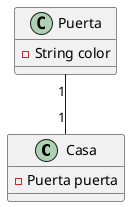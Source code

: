 @startuml
class Casa{
    - Puerta puerta
}
class Puerta{
    - String color
}

Puerta "1"-- "1" Casa
@enduml